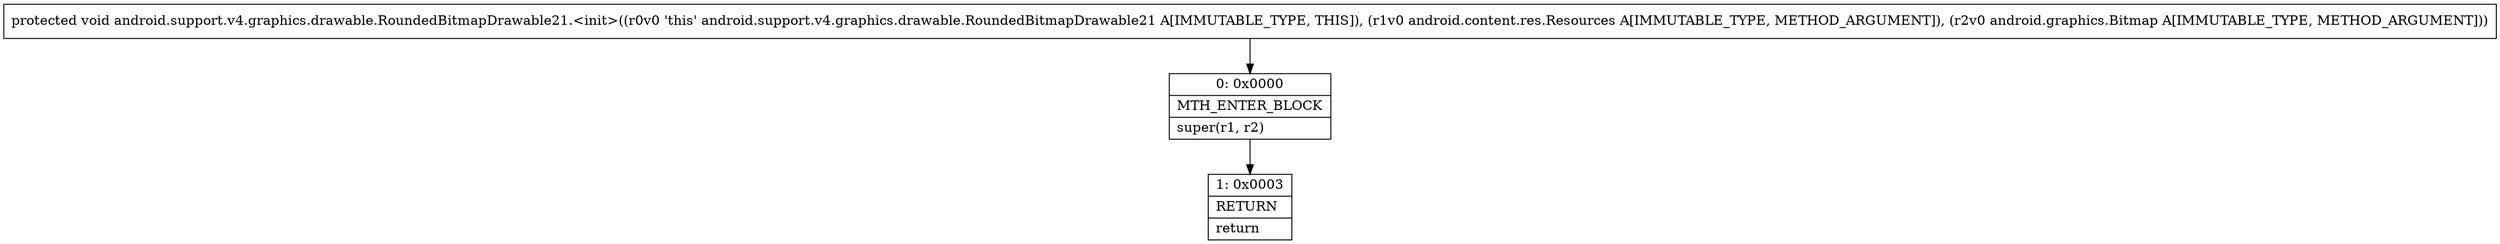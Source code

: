 digraph "CFG forandroid.support.v4.graphics.drawable.RoundedBitmapDrawable21.\<init\>(Landroid\/content\/res\/Resources;Landroid\/graphics\/Bitmap;)V" {
Node_0 [shape=record,label="{0\:\ 0x0000|MTH_ENTER_BLOCK\l|super(r1, r2)\l}"];
Node_1 [shape=record,label="{1\:\ 0x0003|RETURN\l|return\l}"];
MethodNode[shape=record,label="{protected void android.support.v4.graphics.drawable.RoundedBitmapDrawable21.\<init\>((r0v0 'this' android.support.v4.graphics.drawable.RoundedBitmapDrawable21 A[IMMUTABLE_TYPE, THIS]), (r1v0 android.content.res.Resources A[IMMUTABLE_TYPE, METHOD_ARGUMENT]), (r2v0 android.graphics.Bitmap A[IMMUTABLE_TYPE, METHOD_ARGUMENT])) }"];
MethodNode -> Node_0;
Node_0 -> Node_1;
}

